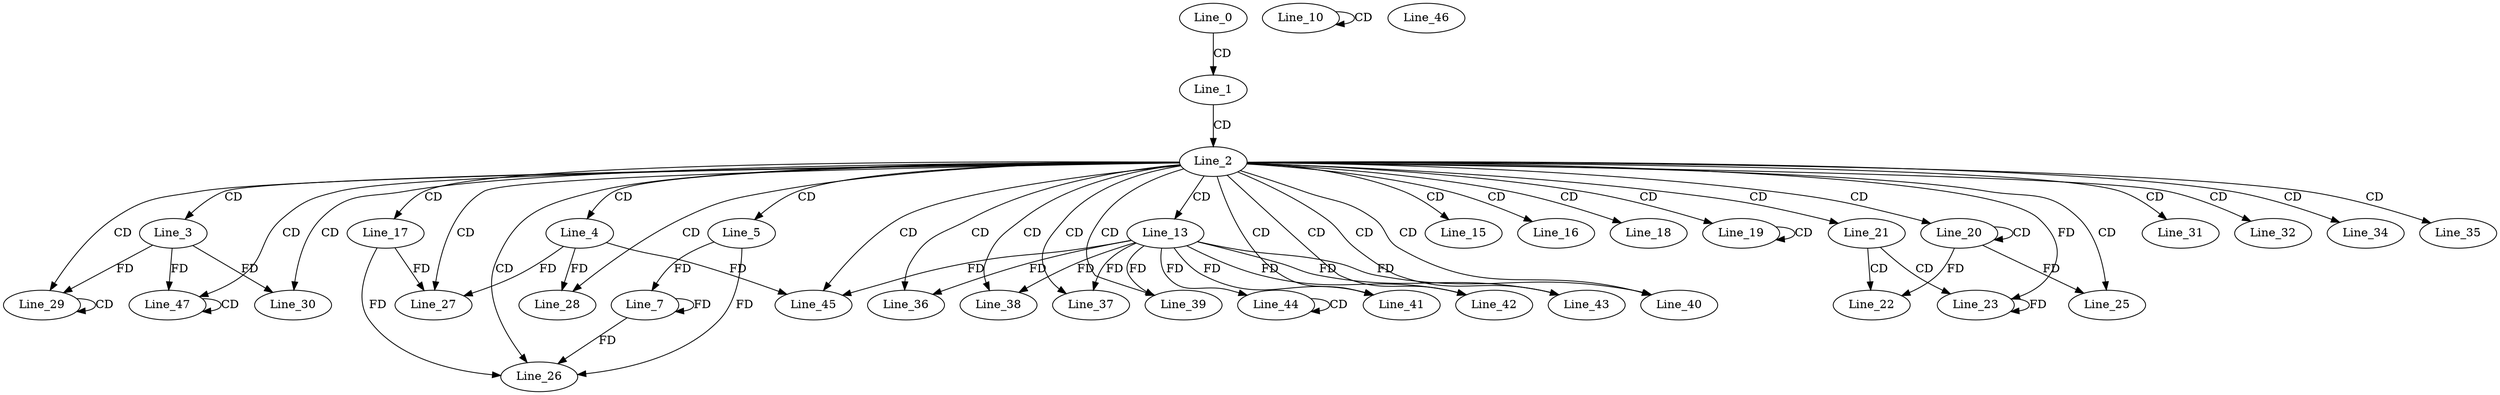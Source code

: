 digraph G {
  Line_0;
  Line_1;
  Line_2;
  Line_3;
  Line_4;
  Line_5;
  Line_7;
  Line_10;
  Line_10;
  Line_13;
  Line_15;
  Line_16;
  Line_17;
  Line_18;
  Line_19;
  Line_19;
  Line_20;
  Line_20;
  Line_21;
  Line_22;
  Line_22;
  Line_23;
  Line_25;
  Line_25;
  Line_26;
  Line_27;
  Line_28;
  Line_29;
  Line_29;
  Line_30;
  Line_31;
  Line_32;
  Line_34;
  Line_35;
  Line_36;
  Line_37;
  Line_38;
  Line_39;
  Line_40;
  Line_41;
  Line_42;
  Line_43;
  Line_44;
  Line_44;
  Line_44;
  Line_45;
  Line_45;
  Line_46;
  Line_47;
  Line_47;
  Line_0 -> Line_1 [ label="CD" ];
  Line_1 -> Line_2 [ label="CD" ];
  Line_2 -> Line_3 [ label="CD" ];
  Line_2 -> Line_4 [ label="CD" ];
  Line_2 -> Line_5 [ label="CD" ];
  Line_5 -> Line_7 [ label="FD" ];
  Line_7 -> Line_7 [ label="FD" ];
  Line_10 -> Line_10 [ label="CD" ];
  Line_2 -> Line_13 [ label="CD" ];
  Line_2 -> Line_15 [ label="CD" ];
  Line_2 -> Line_16 [ label="CD" ];
  Line_2 -> Line_17 [ label="CD" ];
  Line_2 -> Line_18 [ label="CD" ];
  Line_2 -> Line_19 [ label="CD" ];
  Line_19 -> Line_19 [ label="CD" ];
  Line_2 -> Line_20 [ label="CD" ];
  Line_20 -> Line_20 [ label="CD" ];
  Line_2 -> Line_21 [ label="CD" ];
  Line_21 -> Line_22 [ label="CD" ];
  Line_20 -> Line_22 [ label="FD" ];
  Line_21 -> Line_23 [ label="CD" ];
  Line_2 -> Line_23 [ label="FD" ];
  Line_23 -> Line_23 [ label="FD" ];
  Line_2 -> Line_25 [ label="CD" ];
  Line_20 -> Line_25 [ label="FD" ];
  Line_2 -> Line_26 [ label="CD" ];
  Line_5 -> Line_26 [ label="FD" ];
  Line_7 -> Line_26 [ label="FD" ];
  Line_17 -> Line_26 [ label="FD" ];
  Line_2 -> Line_27 [ label="CD" ];
  Line_4 -> Line_27 [ label="FD" ];
  Line_17 -> Line_27 [ label="FD" ];
  Line_2 -> Line_28 [ label="CD" ];
  Line_4 -> Line_28 [ label="FD" ];
  Line_2 -> Line_29 [ label="CD" ];
  Line_29 -> Line_29 [ label="CD" ];
  Line_3 -> Line_29 [ label="FD" ];
  Line_2 -> Line_30 [ label="CD" ];
  Line_3 -> Line_30 [ label="FD" ];
  Line_2 -> Line_31 [ label="CD" ];
  Line_2 -> Line_32 [ label="CD" ];
  Line_2 -> Line_34 [ label="CD" ];
  Line_2 -> Line_35 [ label="CD" ];
  Line_2 -> Line_36 [ label="CD" ];
  Line_13 -> Line_36 [ label="FD" ];
  Line_2 -> Line_37 [ label="CD" ];
  Line_13 -> Line_37 [ label="FD" ];
  Line_2 -> Line_38 [ label="CD" ];
  Line_13 -> Line_38 [ label="FD" ];
  Line_2 -> Line_39 [ label="CD" ];
  Line_13 -> Line_39 [ label="FD" ];
  Line_2 -> Line_40 [ label="CD" ];
  Line_13 -> Line_40 [ label="FD" ];
  Line_2 -> Line_41 [ label="CD" ];
  Line_13 -> Line_41 [ label="FD" ];
  Line_2 -> Line_42 [ label="CD" ];
  Line_13 -> Line_42 [ label="FD" ];
  Line_2 -> Line_43 [ label="CD" ];
  Line_13 -> Line_43 [ label="FD" ];
  Line_44 -> Line_44 [ label="CD" ];
  Line_13 -> Line_44 [ label="FD" ];
  Line_2 -> Line_45 [ label="CD" ];
  Line_4 -> Line_45 [ label="FD" ];
  Line_13 -> Line_45 [ label="FD" ];
  Line_2 -> Line_47 [ label="CD" ];
  Line_47 -> Line_47 [ label="CD" ];
  Line_3 -> Line_47 [ label="FD" ];
}
